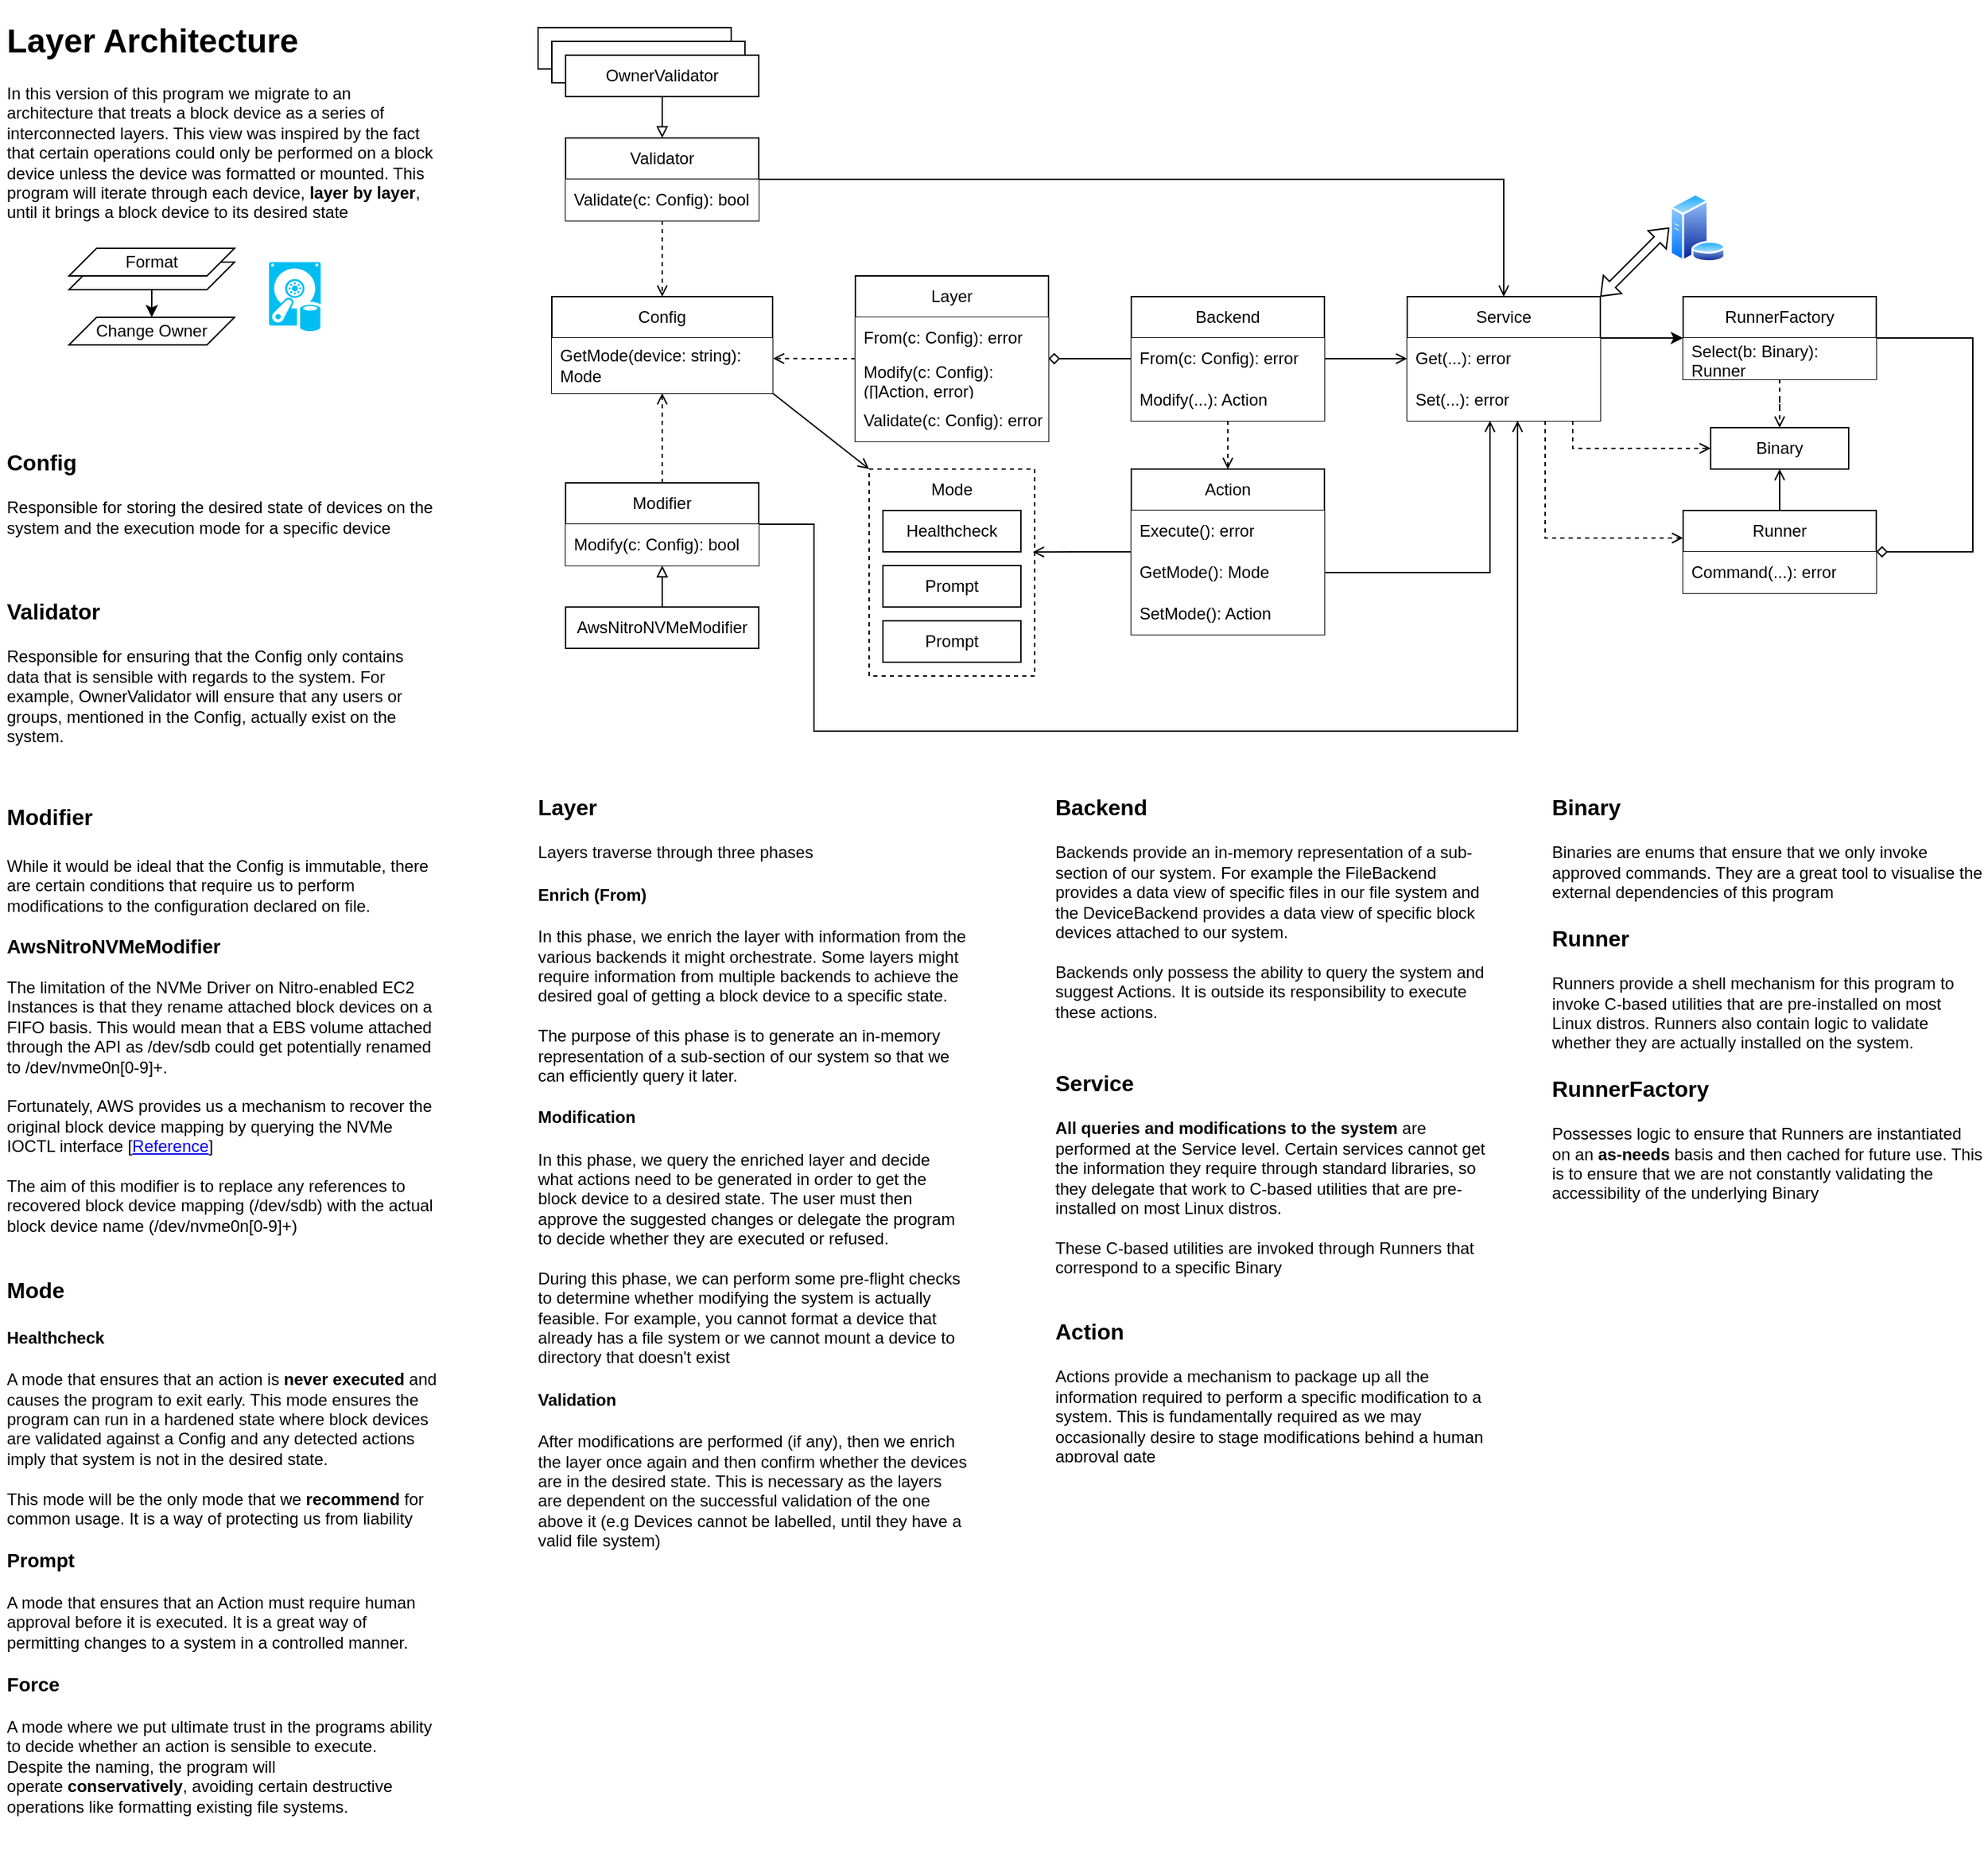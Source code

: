 <mxfile version="22.1.5" type="device">
  <diagram name="Page-1" id="nO5UN221PRGTsYIZ8Ytu">
    <mxGraphModel dx="2049" dy="1139" grid="1" gridSize="10" guides="1" tooltips="1" connect="1" arrows="1" fold="1" page="1" pageScale="1" pageWidth="850" pageHeight="1100" math="0" shadow="0">
      <root>
        <mxCell id="0" />
        <mxCell id="1" parent="0" />
        <mxCell id="G81cnE-LIEM_Ek7taha4-13" style="edgeStyle=orthogonalEdgeStyle;rounded=0;orthogonalLoop=1;jettySize=auto;html=1;exitX=0.5;exitY=1;exitDx=0;exitDy=0;entryX=0.5;entryY=0;entryDx=0;entryDy=0;" edge="1" parent="1" source="G81cnE-LIEM_Ek7taha4-1" target="G81cnE-LIEM_Ek7taha4-6">
          <mxGeometry relative="1" as="geometry" />
        </mxCell>
        <mxCell id="G81cnE-LIEM_Ek7taha4-1" value="" style="shape=parallelogram;perimeter=parallelogramPerimeter;whiteSpace=wrap;html=1;fixedSize=1;" vertex="1" parent="1">
          <mxGeometry x="90" y="220" width="120" height="20" as="geometry" />
        </mxCell>
        <mxCell id="G81cnE-LIEM_Ek7taha4-4" value="Format" style="shape=parallelogram;perimeter=parallelogramPerimeter;whiteSpace=wrap;html=1;fixedSize=1;" vertex="1" parent="1">
          <mxGeometry x="90" y="210" width="120" height="20" as="geometry" />
        </mxCell>
        <mxCell id="G81cnE-LIEM_Ek7taha4-6" value="Change Owner" style="shape=parallelogram;perimeter=parallelogramPerimeter;whiteSpace=wrap;html=1;fixedSize=1;" vertex="1" parent="1">
          <mxGeometry x="90" y="260" width="120" height="20" as="geometry" />
        </mxCell>
        <mxCell id="G81cnE-LIEM_Ek7taha4-8" value="&lt;h1&gt;Layer Architecture&lt;/h1&gt;&lt;p&gt;In this version of this program we migrate to an architecture that treats a block device as a series of interconnected layers. This view was inspired by the fact that certain operations could only be performed on a block device unless the device was formatted or mounted. This program will iterate through each device, &lt;b&gt;layer by layer&lt;/b&gt;, until it brings a block device to its desired state&lt;/p&gt;" style="text;html=1;strokeColor=none;fillColor=none;spacing=5;spacingTop=-20;whiteSpace=wrap;overflow=hidden;rounded=0;" vertex="1" parent="1">
          <mxGeometry x="40" y="40" width="320" height="160" as="geometry" />
        </mxCell>
        <mxCell id="G81cnE-LIEM_Ek7taha4-10" value="" style="verticalLabelPosition=bottom;html=1;verticalAlign=top;align=center;strokeColor=none;fillColor=#00BEF2;shape=mxgraph.azure.vhd_data_disk;pointerEvents=1;" vertex="1" parent="1">
          <mxGeometry x="235" y="220" width="37.5" height="50" as="geometry" />
        </mxCell>
        <mxCell id="G81cnE-LIEM_Ek7taha4-111" style="rounded=0;orthogonalLoop=1;jettySize=auto;html=1;exitX=1;exitY=1;exitDx=0;exitDy=0;entryX=0;entryY=0;entryDx=0;entryDy=0;endArrow=open;endFill=0;" edge="1" parent="1" source="G81cnE-LIEM_Ek7taha4-15" target="G81cnE-LIEM_Ek7taha4-98">
          <mxGeometry relative="1" as="geometry" />
        </mxCell>
        <mxCell id="G81cnE-LIEM_Ek7taha4-15" value="Config" style="swimlane;fontStyle=0;childLayout=stackLayout;horizontal=1;startSize=30;horizontalStack=0;resizeParent=1;resizeParentMax=0;resizeLast=0;collapsible=1;marginBottom=0;whiteSpace=wrap;html=1;fillColor=#FFFFFF;" vertex="1" parent="1">
          <mxGeometry x="440" y="245" width="160" height="70" as="geometry" />
        </mxCell>
        <mxCell id="G81cnE-LIEM_Ek7taha4-16" value="GetMode(device: string): Mode" style="text;strokeColor=none;fillColor=#FFFFFF;align=left;verticalAlign=middle;spacingLeft=4;spacingRight=4;overflow=hidden;points=[[0,0.5],[1,0.5]];portConstraint=eastwest;rotatable=0;whiteSpace=wrap;html=1;" vertex="1" parent="G81cnE-LIEM_Ek7taha4-15">
          <mxGeometry y="30" width="160" height="40" as="geometry" />
        </mxCell>
        <mxCell id="G81cnE-LIEM_Ek7taha4-87" style="edgeStyle=orthogonalEdgeStyle;rounded=0;orthogonalLoop=1;jettySize=auto;html=1;exitX=0.5;exitY=1;exitDx=0;exitDy=0;entryX=0.5;entryY=0;entryDx=0;entryDy=0;dashed=1;endArrow=open;endFill=0;" edge="1" parent="1" source="G81cnE-LIEM_Ek7taha4-19" target="G81cnE-LIEM_Ek7taha4-15">
          <mxGeometry relative="1" as="geometry" />
        </mxCell>
        <mxCell id="G81cnE-LIEM_Ek7taha4-103" style="edgeStyle=orthogonalEdgeStyle;rounded=0;orthogonalLoop=1;jettySize=auto;html=1;endArrow=open;endFill=0;" edge="1" parent="1" source="G81cnE-LIEM_Ek7taha4-19" target="G81cnE-LIEM_Ek7taha4-57">
          <mxGeometry relative="1" as="geometry">
            <mxPoint x="1151.333" y="240" as="targetPoint" />
          </mxGeometry>
        </mxCell>
        <mxCell id="G81cnE-LIEM_Ek7taha4-19" value="Validator" style="swimlane;fontStyle=0;childLayout=stackLayout;horizontal=1;startSize=30;horizontalStack=0;resizeParent=1;resizeParentMax=0;resizeLast=0;collapsible=1;marginBottom=0;whiteSpace=wrap;html=1;fillColor=#FFFFFF;" vertex="1" parent="1">
          <mxGeometry x="450" y="130" width="140" height="60" as="geometry" />
        </mxCell>
        <mxCell id="G81cnE-LIEM_Ek7taha4-20" value="Validate(c: Config): bool" style="text;strokeColor=none;fillColor=#FFFFFF;align=left;verticalAlign=middle;spacingLeft=4;spacingRight=4;overflow=hidden;points=[[0,0.5],[1,0.5]];portConstraint=eastwest;rotatable=0;whiteSpace=wrap;html=1;" vertex="1" parent="G81cnE-LIEM_Ek7taha4-19">
          <mxGeometry y="30" width="140" height="30" as="geometry" />
        </mxCell>
        <mxCell id="G81cnE-LIEM_Ek7taha4-124" style="edgeStyle=orthogonalEdgeStyle;rounded=0;orthogonalLoop=1;jettySize=auto;html=1;endArrow=open;endFill=0;" edge="1" parent="1" source="G81cnE-LIEM_Ek7taha4-21" target="G81cnE-LIEM_Ek7taha4-57">
          <mxGeometry relative="1" as="geometry">
            <Array as="points">
              <mxPoint x="630" y="410" />
              <mxPoint x="630" y="560" />
              <mxPoint x="1140" y="560" />
            </Array>
          </mxGeometry>
        </mxCell>
        <mxCell id="G81cnE-LIEM_Ek7taha4-21" value="Modifier" style="swimlane;fontStyle=0;childLayout=stackLayout;horizontal=1;startSize=30;horizontalStack=0;resizeParent=1;resizeParentMax=0;resizeLast=0;collapsible=1;marginBottom=0;whiteSpace=wrap;html=1;fillColor=#FFFFFF;" vertex="1" parent="1">
          <mxGeometry x="450" y="380" width="140" height="60" as="geometry" />
        </mxCell>
        <mxCell id="G81cnE-LIEM_Ek7taha4-22" value="Modify(c: Config): bool" style="text;strokeColor=none;fillColor=#FFFFFF;align=left;verticalAlign=middle;spacingLeft=4;spacingRight=4;overflow=hidden;points=[[0,0.5],[1,0.5]];portConstraint=eastwest;rotatable=0;whiteSpace=wrap;html=1;" vertex="1" parent="G81cnE-LIEM_Ek7taha4-21">
          <mxGeometry y="30" width="140" height="30" as="geometry" />
        </mxCell>
        <mxCell id="G81cnE-LIEM_Ek7taha4-27" value="AwsNitroNVMeModifier" style="rounded=0;whiteSpace=wrap;html=1;fillColor=#FFFFFF;" vertex="1" parent="1">
          <mxGeometry x="450" y="470" width="140" height="30" as="geometry" />
        </mxCell>
        <mxCell id="G81cnE-LIEM_Ek7taha4-81" style="edgeStyle=orthogonalEdgeStyle;rounded=0;orthogonalLoop=1;jettySize=auto;html=1;entryX=0.5;entryY=0;entryDx=0;entryDy=0;endArrow=block;endFill=0;" edge="1" parent="1" source="G81cnE-LIEM_Ek7taha4-30" target="G81cnE-LIEM_Ek7taha4-19">
          <mxGeometry relative="1" as="geometry" />
        </mxCell>
        <mxCell id="G81cnE-LIEM_Ek7taha4-31" value="Layer" style="swimlane;fontStyle=0;childLayout=stackLayout;horizontal=1;startSize=30;horizontalStack=0;resizeParent=1;resizeParentMax=0;resizeLast=0;collapsible=1;marginBottom=0;whiteSpace=wrap;html=1;" vertex="1" parent="1">
          <mxGeometry x="660" y="230" width="140" height="120" as="geometry">
            <mxRectangle x="540" y="450" width="70" height="30" as="alternateBounds" />
          </mxGeometry>
        </mxCell>
        <mxCell id="G81cnE-LIEM_Ek7taha4-32" value="From(c: Config): error" style="text;strokeColor=none;fillColor=#FFFFFF;align=left;verticalAlign=middle;spacingLeft=4;spacingRight=4;overflow=hidden;points=[[0,0.5],[1,0.5]];portConstraint=eastwest;rotatable=0;whiteSpace=wrap;html=1;" vertex="1" parent="G81cnE-LIEM_Ek7taha4-31">
          <mxGeometry y="30" width="140" height="30" as="geometry" />
        </mxCell>
        <mxCell id="G81cnE-LIEM_Ek7taha4-39" value="Modify(c: Config): ([]Action, error)" style="text;strokeColor=none;fillColor=#FFFFFF;align=left;verticalAlign=middle;spacingLeft=4;spacingRight=4;overflow=hidden;points=[[0,0.5],[1,0.5]];portConstraint=eastwest;rotatable=0;whiteSpace=wrap;html=1;" vertex="1" parent="G81cnE-LIEM_Ek7taha4-31">
          <mxGeometry y="60" width="140" height="30" as="geometry" />
        </mxCell>
        <mxCell id="G81cnE-LIEM_Ek7taha4-40" value="Validate(c: Config): error" style="text;strokeColor=none;fillColor=#FFFFFF;align=left;verticalAlign=middle;spacingLeft=4;spacingRight=4;overflow=hidden;points=[[0,0.5],[1,0.5]];portConstraint=eastwest;rotatable=0;whiteSpace=wrap;html=1;" vertex="1" parent="G81cnE-LIEM_Ek7taha4-31">
          <mxGeometry y="90" width="140" height="30" as="geometry" />
        </mxCell>
        <mxCell id="G81cnE-LIEM_Ek7taha4-112" style="edgeStyle=orthogonalEdgeStyle;rounded=0;orthogonalLoop=1;jettySize=auto;html=1;exitX=0.5;exitY=1;exitDx=0;exitDy=0;entryX=0.5;entryY=0;entryDx=0;entryDy=0;dashed=1;endArrow=open;endFill=0;" edge="1" parent="1" source="G81cnE-LIEM_Ek7taha4-50" target="G81cnE-LIEM_Ek7taha4-64">
          <mxGeometry relative="1" as="geometry" />
        </mxCell>
        <mxCell id="G81cnE-LIEM_Ek7taha4-115" style="edgeStyle=orthogonalEdgeStyle;rounded=0;orthogonalLoop=1;jettySize=auto;html=1;endArrow=diamond;endFill=0;" edge="1" parent="1" source="G81cnE-LIEM_Ek7taha4-50" target="G81cnE-LIEM_Ek7taha4-31">
          <mxGeometry relative="1" as="geometry" />
        </mxCell>
        <mxCell id="G81cnE-LIEM_Ek7taha4-50" value="Backend" style="swimlane;fontStyle=0;childLayout=stackLayout;horizontal=1;startSize=30;horizontalStack=0;resizeParent=1;resizeParentMax=0;resizeLast=0;collapsible=1;marginBottom=0;whiteSpace=wrap;html=1;" vertex="1" parent="1">
          <mxGeometry x="860" y="245" width="140" height="90" as="geometry">
            <mxRectangle x="540" y="450" width="70" height="30" as="alternateBounds" />
          </mxGeometry>
        </mxCell>
        <mxCell id="G81cnE-LIEM_Ek7taha4-51" value="From(c: Config): error" style="text;strokeColor=none;fillColor=#FFFFFF;align=left;verticalAlign=middle;spacingLeft=4;spacingRight=4;overflow=hidden;points=[[0,0.5],[1,0.5]];portConstraint=eastwest;rotatable=0;whiteSpace=wrap;html=1;" vertex="1" parent="G81cnE-LIEM_Ek7taha4-50">
          <mxGeometry y="30" width="140" height="30" as="geometry" />
        </mxCell>
        <mxCell id="G81cnE-LIEM_Ek7taha4-52" value="Modify(...): Action" style="text;strokeColor=none;fillColor=#FFFFFF;align=left;verticalAlign=middle;spacingLeft=4;spacingRight=4;overflow=hidden;points=[[0,0.5],[1,0.5]];portConstraint=eastwest;rotatable=0;whiteSpace=wrap;html=1;" vertex="1" parent="G81cnE-LIEM_Ek7taha4-50">
          <mxGeometry y="60" width="140" height="30" as="geometry" />
        </mxCell>
        <mxCell id="G81cnE-LIEM_Ek7taha4-117" value="" style="rounded=0;orthogonalLoop=1;jettySize=auto;html=1;exitX=1;exitY=0;exitDx=0;exitDy=0;entryX=0;entryY=0.5;entryDx=0;entryDy=0;shape=flexArrow;startArrow=block;endArrow=block;endFill=0;startFill=0;endSize=3.659;startSize=3.659;startWidth=11.503;endWidth=11.503;width=6.122;" edge="1" parent="1" source="G81cnE-LIEM_Ek7taha4-57" target="G81cnE-LIEM_Ek7taha4-116">
          <mxGeometry x="-0.007" relative="1" as="geometry">
            <mxPoint as="offset" />
          </mxGeometry>
        </mxCell>
        <mxCell id="G81cnE-LIEM_Ek7taha4-139" style="edgeStyle=orthogonalEdgeStyle;rounded=0;orthogonalLoop=1;jettySize=auto;html=1;dashed=1;endArrow=open;endFill=0;" edge="1" parent="1" source="G81cnE-LIEM_Ek7taha4-57" target="G81cnE-LIEM_Ek7taha4-136">
          <mxGeometry relative="1" as="geometry">
            <Array as="points">
              <mxPoint x="1160" y="420" />
            </Array>
          </mxGeometry>
        </mxCell>
        <mxCell id="G81cnE-LIEM_Ek7taha4-143" style="edgeStyle=orthogonalEdgeStyle;rounded=0;orthogonalLoop=1;jettySize=auto;html=1;entryX=0;entryY=0.5;entryDx=0;entryDy=0;dashed=1;endArrow=open;endFill=0;" edge="1" parent="1" source="G81cnE-LIEM_Ek7taha4-57" target="G81cnE-LIEM_Ek7taha4-140">
          <mxGeometry relative="1" as="geometry">
            <Array as="points">
              <mxPoint x="1180" y="355" />
            </Array>
          </mxGeometry>
        </mxCell>
        <mxCell id="G81cnE-LIEM_Ek7taha4-57" value="Service" style="swimlane;fontStyle=0;childLayout=stackLayout;horizontal=1;startSize=30;horizontalStack=0;resizeParent=1;resizeParentMax=0;resizeLast=0;collapsible=1;marginBottom=0;whiteSpace=wrap;html=1;" vertex="1" parent="1">
          <mxGeometry x="1060" y="245" width="140" height="90" as="geometry">
            <mxRectangle x="540" y="450" width="70" height="30" as="alternateBounds" />
          </mxGeometry>
        </mxCell>
        <mxCell id="G81cnE-LIEM_Ek7taha4-58" value="Get(...): error" style="text;strokeColor=none;fillColor=#FFFFFF;align=left;verticalAlign=middle;spacingLeft=4;spacingRight=4;overflow=hidden;points=[[0,0.5],[1,0.5]];portConstraint=eastwest;rotatable=0;whiteSpace=wrap;html=1;" vertex="1" parent="G81cnE-LIEM_Ek7taha4-57">
          <mxGeometry y="30" width="140" height="30" as="geometry" />
        </mxCell>
        <mxCell id="G81cnE-LIEM_Ek7taha4-61" value="Set(...): error" style="text;strokeColor=none;fillColor=#FFFFFF;align=left;verticalAlign=middle;spacingLeft=4;spacingRight=4;overflow=hidden;points=[[0,0.5],[1,0.5]];portConstraint=eastwest;rotatable=0;whiteSpace=wrap;html=1;" vertex="1" parent="G81cnE-LIEM_Ek7taha4-57">
          <mxGeometry y="60" width="140" height="30" as="geometry" />
        </mxCell>
        <mxCell id="G81cnE-LIEM_Ek7taha4-64" value="Action" style="swimlane;fontStyle=0;childLayout=stackLayout;horizontal=1;startSize=30;horizontalStack=0;resizeParent=1;resizeParentMax=0;resizeLast=0;collapsible=1;marginBottom=0;whiteSpace=wrap;html=1;" vertex="1" parent="1">
          <mxGeometry x="860" y="370" width="140" height="120" as="geometry">
            <mxRectangle x="540" y="450" width="70" height="30" as="alternateBounds" />
          </mxGeometry>
        </mxCell>
        <mxCell id="G81cnE-LIEM_Ek7taha4-65" value="Execute(): error" style="text;strokeColor=none;fillColor=#FFFFFF;align=left;verticalAlign=middle;spacingLeft=4;spacingRight=4;overflow=hidden;points=[[0,0.5],[1,0.5]];portConstraint=eastwest;rotatable=0;whiteSpace=wrap;html=1;" vertex="1" parent="G81cnE-LIEM_Ek7taha4-64">
          <mxGeometry y="30" width="140" height="30" as="geometry" />
        </mxCell>
        <mxCell id="G81cnE-LIEM_Ek7taha4-76" value="GetMode(): Mode" style="text;strokeColor=none;fillColor=#FFFFFF;align=left;verticalAlign=middle;spacingLeft=4;spacingRight=4;overflow=hidden;points=[[0,0.5],[1,0.5]];portConstraint=eastwest;rotatable=0;whiteSpace=wrap;html=1;" vertex="1" parent="G81cnE-LIEM_Ek7taha4-64">
          <mxGeometry y="60" width="140" height="30" as="geometry" />
        </mxCell>
        <mxCell id="G81cnE-LIEM_Ek7taha4-66" value="SetMode(): Action" style="text;strokeColor=none;fillColor=#FFFFFF;align=left;verticalAlign=middle;spacingLeft=4;spacingRight=4;overflow=hidden;points=[[0,0.5],[1,0.5]];portConstraint=eastwest;rotatable=0;whiteSpace=wrap;html=1;" vertex="1" parent="G81cnE-LIEM_Ek7taha4-64">
          <mxGeometry y="90" width="140" height="30" as="geometry" />
        </mxCell>
        <mxCell id="G81cnE-LIEM_Ek7taha4-84" style="edgeStyle=orthogonalEdgeStyle;rounded=0;orthogonalLoop=1;jettySize=auto;html=1;entryX=0.5;entryY=1;entryDx=0;entryDy=0;entryPerimeter=0;endArrow=block;endFill=0;" edge="1" parent="1" source="G81cnE-LIEM_Ek7taha4-27" target="G81cnE-LIEM_Ek7taha4-22">
          <mxGeometry relative="1" as="geometry" />
        </mxCell>
        <mxCell id="G81cnE-LIEM_Ek7taha4-86" style="edgeStyle=orthogonalEdgeStyle;rounded=0;orthogonalLoop=1;jettySize=auto;html=1;exitX=0.5;exitY=0;exitDx=0;exitDy=0;entryX=0.5;entryY=1;entryDx=0;entryDy=0;endArrow=open;endFill=0;dashed=1;" edge="1" parent="1" source="G81cnE-LIEM_Ek7taha4-21" target="G81cnE-LIEM_Ek7taha4-15">
          <mxGeometry relative="1" as="geometry">
            <mxPoint x="520" y="340" as="targetPoint" />
          </mxGeometry>
        </mxCell>
        <mxCell id="G81cnE-LIEM_Ek7taha4-90" style="edgeStyle=orthogonalEdgeStyle;rounded=0;orthogonalLoop=1;jettySize=auto;html=1;entryX=1.002;entryY=0.371;entryDx=0;entryDy=0;entryPerimeter=0;endArrow=open;endFill=0;dashed=1;" edge="1" parent="1" source="G81cnE-LIEM_Ek7taha4-31" target="G81cnE-LIEM_Ek7taha4-16">
          <mxGeometry relative="1" as="geometry" />
        </mxCell>
        <mxCell id="G81cnE-LIEM_Ek7taha4-104" style="edgeStyle=orthogonalEdgeStyle;rounded=0;orthogonalLoop=1;jettySize=auto;html=1;endArrow=open;endFill=0;" edge="1" parent="1" source="G81cnE-LIEM_Ek7taha4-51" target="G81cnE-LIEM_Ek7taha4-57">
          <mxGeometry relative="1" as="geometry" />
        </mxCell>
        <mxCell id="G81cnE-LIEM_Ek7taha4-108" style="edgeStyle=orthogonalEdgeStyle;rounded=0;orthogonalLoop=1;jettySize=auto;html=1;entryX=0.989;entryY=0.401;entryDx=0;entryDy=0;entryPerimeter=0;endArrow=open;endFill=0;" edge="1" parent="1" source="G81cnE-LIEM_Ek7taha4-64" target="G81cnE-LIEM_Ek7taha4-98">
          <mxGeometry relative="1" as="geometry" />
        </mxCell>
        <mxCell id="G81cnE-LIEM_Ek7taha4-114" style="edgeStyle=orthogonalEdgeStyle;rounded=0;orthogonalLoop=1;jettySize=auto;html=1;endArrow=open;endFill=0;" edge="1" parent="1" source="G81cnE-LIEM_Ek7taha4-64">
          <mxGeometry relative="1" as="geometry">
            <mxPoint x="990" y="445" as="sourcePoint" />
            <mxPoint x="1120" y="335" as="targetPoint" />
            <Array as="points">
              <mxPoint x="1120" y="445" />
            </Array>
          </mxGeometry>
        </mxCell>
        <mxCell id="G81cnE-LIEM_Ek7taha4-116" value="" style="image;aspect=fixed;perimeter=ellipsePerimeter;html=1;align=center;shadow=0;dashed=0;spacingTop=3;image=img/lib/active_directory/database_server.svg;" vertex="1" parent="1">
          <mxGeometry x="1250" y="170" width="41" height="50" as="geometry" />
        </mxCell>
        <mxCell id="G81cnE-LIEM_Ek7taha4-120" value="" style="group" vertex="1" connectable="0" parent="1">
          <mxGeometry x="670" y="370" width="120" height="150" as="geometry" />
        </mxCell>
        <mxCell id="G81cnE-LIEM_Ek7taha4-98" value="" style="rounded=0;whiteSpace=wrap;html=1;dashed=1;fillColor=none;" vertex="1" parent="G81cnE-LIEM_Ek7taha4-120">
          <mxGeometry width="120" height="150" as="geometry" />
        </mxCell>
        <mxCell id="G81cnE-LIEM_Ek7taha4-95" value="Healthcheck" style="rounded=0;whiteSpace=wrap;html=1;" vertex="1" parent="G81cnE-LIEM_Ek7taha4-120">
          <mxGeometry x="10" y="30" width="100" height="30" as="geometry" />
        </mxCell>
        <mxCell id="G81cnE-LIEM_Ek7taha4-96" value="Prompt" style="rounded=0;whiteSpace=wrap;html=1;" vertex="1" parent="G81cnE-LIEM_Ek7taha4-120">
          <mxGeometry x="10" y="70" width="100" height="30" as="geometry" />
        </mxCell>
        <mxCell id="G81cnE-LIEM_Ek7taha4-97" value="Prompt" style="rounded=0;whiteSpace=wrap;html=1;" vertex="1" parent="G81cnE-LIEM_Ek7taha4-120">
          <mxGeometry x="10" y="110" width="100" height="30" as="geometry" />
        </mxCell>
        <mxCell id="G81cnE-LIEM_Ek7taha4-99" value="Mode" style="text;html=1;strokeColor=none;fillColor=none;align=center;verticalAlign=middle;whiteSpace=wrap;rounded=0;" vertex="1" parent="G81cnE-LIEM_Ek7taha4-120">
          <mxGeometry x="30" width="60" height="30" as="geometry" />
        </mxCell>
        <mxCell id="G81cnE-LIEM_Ek7taha4-121" value="" style="group" vertex="1" connectable="0" parent="1">
          <mxGeometry x="430" y="50" width="160" height="50" as="geometry" />
        </mxCell>
        <mxCell id="G81cnE-LIEM_Ek7taha4-29" value="" style="rounded=0;whiteSpace=wrap;html=1;fillColor=#FFFFFF;" vertex="1" parent="G81cnE-LIEM_Ek7taha4-121">
          <mxGeometry width="140" height="30" as="geometry" />
        </mxCell>
        <mxCell id="G81cnE-LIEM_Ek7taha4-28" value="" style="rounded=0;whiteSpace=wrap;html=1;fillColor=#FFFFFF;" vertex="1" parent="G81cnE-LIEM_Ek7taha4-121">
          <mxGeometry x="10" y="10" width="140" height="30" as="geometry" />
        </mxCell>
        <mxCell id="G81cnE-LIEM_Ek7taha4-30" value="OwnerValidator" style="rounded=0;whiteSpace=wrap;html=1;fillColor=#FFFFFF;" vertex="1" parent="G81cnE-LIEM_Ek7taha4-121">
          <mxGeometry x="20" y="20" width="140" height="30" as="geometry" />
        </mxCell>
        <mxCell id="G81cnE-LIEM_Ek7taha4-126" value="&lt;h2&gt;&lt;font style=&quot;font-size: 16px;&quot;&gt;Validator&lt;/font&gt;&lt;/h2&gt;&lt;div&gt;Responsible for ensuring that the Config only contains data that is sensible with regards to the system. For example, OwnerValidator will ensure that any users or groups, mentioned in the Config, actually exist on the system.&lt;/div&gt;" style="text;html=1;strokeColor=none;fillColor=none;spacing=5;spacingTop=-20;whiteSpace=wrap;overflow=hidden;rounded=0;" vertex="1" parent="1">
          <mxGeometry x="40" y="458" width="320" height="122" as="geometry" />
        </mxCell>
        <mxCell id="G81cnE-LIEM_Ek7taha4-127" value="&lt;h2&gt;&lt;font style=&quot;font-size: 16px;&quot;&gt;Config&lt;/font&gt;&lt;/h2&gt;&lt;div&gt;Responsible for storing the desired state of devices on the system and the execution mode for a specific device&lt;/div&gt;" style="text;html=1;strokeColor=none;fillColor=none;spacing=5;spacingTop=-20;whiteSpace=wrap;overflow=hidden;rounded=0;" vertex="1" parent="1">
          <mxGeometry x="40" y="350" width="320" height="90" as="geometry" />
        </mxCell>
        <UserObject label="&lt;h1&gt;&lt;span style=&quot;font-size: 16px;&quot;&gt;Modifier&lt;/span&gt;&lt;/h1&gt;&lt;div&gt;While it would be ideal that the Config is immutable, there are certain conditions that require us to perform modifications to the configuration declared on file.&lt;/div&gt;&lt;h3&gt;AwsNitroNVMeModifier&lt;/h3&gt;&lt;div&gt;The limitation of the NVMe Driver on Nitro-enabled EC2 Instances is that they rename attached block devices on a FIFO basis. This would mean that a EBS volume attached through the API as /dev/sdb could get potentially renamed to /dev/nvme0n[0-9]+.&amp;nbsp;&lt;br&gt;&lt;br&gt;Fortunately, AWS provides us a mechanism to recover the original block device mapping by querying the NVMe IOCTL interface [&lt;a href=&quot;https://github.com/amazonlinux/amazon-ec2-utils/blob/main/ebsnvme-id&quot;&gt;Reference&lt;/a&gt;]&lt;/div&gt;&lt;div&gt;&lt;br&gt;The aim of this modifier is to replace any references to recovered block device mapping (/dev/sdb) with the actual block device name (/dev/nvme0n[0-9]+)&lt;/div&gt;&lt;br&gt;&lt;div&gt;&lt;br&gt;&lt;/div&gt;" link="https://github.com/amazonlinux/amazon-ec2-utils/blob/main/ebsnvme-id" linkTarget="_blank" id="G81cnE-LIEM_Ek7taha4-128">
          <mxCell style="text;html=1;strokeColor=none;fillColor=none;spacing=5;spacingTop=-20;whiteSpace=wrap;overflow=hidden;rounded=0;" vertex="1" parent="1">
            <mxGeometry x="40" y="600" width="320" height="350" as="geometry" />
          </mxCell>
        </UserObject>
        <mxCell id="G81cnE-LIEM_Ek7taha4-130" value="&lt;h2&gt;&lt;font style=&quot;font-size: 16px;&quot;&gt;Layer&lt;/font&gt;&lt;/h2&gt;&lt;div&gt;Layers traverse through three phases&lt;/div&gt;&lt;h4&gt;Enrich (From)&lt;/h4&gt;&lt;div&gt;In this phase, we enrich the layer with information from the various backends it might orchestrate. Some layers might require information from multiple backends to achieve the desired goal of getting a block device to a specific state.&lt;/div&gt;&lt;div&gt;&lt;br&gt;&lt;/div&gt;&lt;div&gt;The purpose of this phase is to generate an in-memory representation of a sub-section of our system so that we can efficiently query it later.&lt;/div&gt;&lt;h4&gt;Modification&lt;/h4&gt;&lt;div&gt;In this phase, we query the enriched layer and decide what actions need to be generated in order to get the block device to a desired state. The user must then approve the suggested changes or delegate the program to decide whether they are executed or refused.&lt;/div&gt;&lt;div&gt;&lt;br&gt;&lt;/div&gt;&lt;div&gt;During this phase, we can perform some pre-flight checks to determine whether modifying the system is actually feasible. For example, you cannot format a device that already has a file system or we cannot mount a device to directory that doesn&#39;t exist&lt;/div&gt;&lt;h4&gt;Validation&lt;/h4&gt;&lt;div&gt;After modifications are performed (if any), then we enrich the layer once again and then confirm whether the devices are in the desired state. This is necessary as the layers are dependent on the successful validation of the one above it (e.g Devices cannot be labelled, until they have a valid file system)&lt;/div&gt;" style="text;html=1;strokeColor=none;fillColor=none;spacing=5;spacingTop=-20;whiteSpace=wrap;overflow=hidden;rounded=0;" vertex="1" parent="1">
          <mxGeometry x="425" y="600" width="320" height="560" as="geometry" />
        </mxCell>
        <mxCell id="G81cnE-LIEM_Ek7taha4-131" value="&lt;h2 style=&quot;border-color: var(--border-color);&quot;&gt;&lt;font style=&quot;border-color: var(--border-color); font-size: 16px;&quot;&gt;Backend&lt;/font&gt;&lt;/h2&gt;&lt;h2&gt;&lt;div style=&quot;border-color: var(--border-color); font-size: 12px; font-weight: 400;&quot;&gt;Backends provide an in-memory representation of a sub-section of our system. For example the FileBackend provides a data view of specific files in our file system and the DeviceBackend provides a data view of specific block devices attached to our system.&lt;/div&gt;&lt;div style=&quot;border-color: var(--border-color); font-size: 12px; font-weight: 400;&quot;&gt;&lt;br&gt;&lt;/div&gt;&lt;div style=&quot;border-color: var(--border-color); font-size: 12px; font-weight: 400;&quot;&gt;Backends only possess the ability to query the system and suggest Actions. It is outside its responsibility to execute these actions.&lt;/div&gt;&lt;/h2&gt;" style="text;html=1;strokeColor=none;fillColor=none;spacing=5;spacingTop=-20;whiteSpace=wrap;overflow=hidden;rounded=0;" vertex="1" parent="1">
          <mxGeometry x="800" y="600" width="320" height="180" as="geometry" />
        </mxCell>
        <mxCell id="G81cnE-LIEM_Ek7taha4-132" value="&lt;h2 style=&quot;border-color: var(--border-color);&quot;&gt;&lt;font style=&quot;border-color: var(--border-color); font-size: 16px;&quot;&gt;Service&lt;/font&gt;&lt;/h2&gt;&lt;h2&gt;&lt;div style=&quot;border-color: var(--border-color); font-size: 12px;&quot;&gt;All queries and modifications to the system&lt;span style=&quot;font-weight: 400;&quot;&gt; are performed at the Service level. Certain services cannot get the information they require through standard libraries, so they delegate that work to C-based utilities that are pre-installed on most Linux distros.&amp;nbsp;&lt;/span&gt;&lt;/div&gt;&lt;div style=&quot;border-color: var(--border-color); font-size: 12px;&quot;&gt;&lt;span style=&quot;font-weight: 400;&quot;&gt;&lt;br&gt;&lt;/span&gt;&lt;/div&gt;&lt;div style=&quot;border-color: var(--border-color); font-size: 12px;&quot;&gt;&lt;span style=&quot;font-weight: 400;&quot;&gt;These C-based utilities are invoked through Runners that correspond to a specific Binary&lt;/span&gt;&lt;/div&gt;&lt;/h2&gt;" style="text;html=1;strokeColor=none;fillColor=none;spacing=5;spacingTop=-20;whiteSpace=wrap;overflow=hidden;rounded=0;" vertex="1" parent="1">
          <mxGeometry x="800" y="800" width="320" height="190" as="geometry" />
        </mxCell>
        <mxCell id="G81cnE-LIEM_Ek7taha4-141" style="edgeStyle=orthogonalEdgeStyle;rounded=0;orthogonalLoop=1;jettySize=auto;html=1;entryX=0.5;entryY=0;entryDx=0;entryDy=0;endArrow=open;endFill=0;dashed=1;" edge="1" parent="1" source="G81cnE-LIEM_Ek7taha4-133" target="G81cnE-LIEM_Ek7taha4-140">
          <mxGeometry relative="1" as="geometry" />
        </mxCell>
        <mxCell id="G81cnE-LIEM_Ek7taha4-144" style="edgeStyle=orthogonalEdgeStyle;rounded=0;orthogonalLoop=1;jettySize=auto;html=1;endArrow=diamond;endFill=0;" edge="1" parent="1" source="G81cnE-LIEM_Ek7taha4-133" target="G81cnE-LIEM_Ek7taha4-136">
          <mxGeometry relative="1" as="geometry">
            <Array as="points">
              <mxPoint x="1470" y="275" />
              <mxPoint x="1470" y="430" />
            </Array>
          </mxGeometry>
        </mxCell>
        <mxCell id="G81cnE-LIEM_Ek7taha4-133" value="RunnerFactory" style="swimlane;fontStyle=0;childLayout=stackLayout;horizontal=1;startSize=30;horizontalStack=0;resizeParent=1;resizeParentMax=0;resizeLast=0;collapsible=1;marginBottom=0;whiteSpace=wrap;html=1;" vertex="1" parent="1">
          <mxGeometry x="1260" y="245" width="140" height="60" as="geometry">
            <mxRectangle x="540" y="450" width="70" height="30" as="alternateBounds" />
          </mxGeometry>
        </mxCell>
        <mxCell id="G81cnE-LIEM_Ek7taha4-134" value="Select(b: Binary): Runner" style="text;strokeColor=none;fillColor=#FFFFFF;align=left;verticalAlign=middle;spacingLeft=4;spacingRight=4;overflow=hidden;points=[[0,0.5],[1,0.5]];portConstraint=eastwest;rotatable=0;whiteSpace=wrap;html=1;" vertex="1" parent="G81cnE-LIEM_Ek7taha4-133">
          <mxGeometry y="30" width="140" height="30" as="geometry" />
        </mxCell>
        <mxCell id="G81cnE-LIEM_Ek7taha4-142" style="edgeStyle=orthogonalEdgeStyle;rounded=0;orthogonalLoop=1;jettySize=auto;html=1;endArrow=open;endFill=0;" edge="1" parent="1" source="G81cnE-LIEM_Ek7taha4-136" target="G81cnE-LIEM_Ek7taha4-140">
          <mxGeometry relative="1" as="geometry" />
        </mxCell>
        <mxCell id="G81cnE-LIEM_Ek7taha4-136" value="Runner" style="swimlane;fontStyle=0;childLayout=stackLayout;horizontal=1;startSize=30;horizontalStack=0;resizeParent=1;resizeParentMax=0;resizeLast=0;collapsible=1;marginBottom=0;whiteSpace=wrap;html=1;" vertex="1" parent="1">
          <mxGeometry x="1260" y="400" width="140" height="60" as="geometry">
            <mxRectangle x="540" y="450" width="70" height="30" as="alternateBounds" />
          </mxGeometry>
        </mxCell>
        <mxCell id="G81cnE-LIEM_Ek7taha4-137" value="Command(...): error" style="text;strokeColor=none;fillColor=#FFFFFF;align=left;verticalAlign=middle;spacingLeft=4;spacingRight=4;overflow=hidden;points=[[0,0.5],[1,0.5]];portConstraint=eastwest;rotatable=0;whiteSpace=wrap;html=1;" vertex="1" parent="G81cnE-LIEM_Ek7taha4-136">
          <mxGeometry y="30" width="140" height="30" as="geometry" />
        </mxCell>
        <mxCell id="G81cnE-LIEM_Ek7taha4-138" style="edgeStyle=orthogonalEdgeStyle;rounded=0;orthogonalLoop=1;jettySize=auto;html=1;" edge="1" parent="1" source="G81cnE-LIEM_Ek7taha4-57" target="G81cnE-LIEM_Ek7taha4-133">
          <mxGeometry relative="1" as="geometry">
            <Array as="points">
              <mxPoint x="1220" y="275" />
              <mxPoint x="1220" y="275" />
            </Array>
          </mxGeometry>
        </mxCell>
        <mxCell id="G81cnE-LIEM_Ek7taha4-140" value="Binary" style="rounded=0;whiteSpace=wrap;html=1;" vertex="1" parent="1">
          <mxGeometry x="1280" y="340" width="100" height="30" as="geometry" />
        </mxCell>
        <mxCell id="G81cnE-LIEM_Ek7taha4-145" value="&lt;h2 style=&quot;border-color: var(--border-color);&quot;&gt;&lt;font style=&quot;border-color: var(--border-color); font-size: 16px;&quot;&gt;Binary&lt;/font&gt;&lt;/h2&gt;&lt;h2 style=&quot;border-color: var(--border-color);&quot;&gt;&lt;div style=&quot;border-color: var(--border-color); font-size: 12px; font-weight: 400;&quot;&gt;Binaries are enums that ensure that we only invoke approved commands. They are a great tool to visualise the external dependencies of this program&lt;/div&gt;&lt;/h2&gt;&lt;h2 style=&quot;border-color: var(--border-color);&quot;&gt;&lt;span style=&quot;font-size: 16px;&quot;&gt;Runner&lt;/span&gt;&lt;/h2&gt;&lt;h2 style=&quot;border-color: var(--border-color);&quot;&gt;&lt;div style=&quot;border-color: var(--border-color); font-size: 12px; font-weight: 400;&quot;&gt;Runners provide a shell mechanism for this program to invoke C-based utilities that are pre-installed on most Linux distros. Runners also contain logic to validate whether they are actually installed on the system.&lt;br&gt;&lt;/div&gt;&lt;/h2&gt;&lt;h2 style=&quot;border-color: var(--border-color);&quot;&gt;&lt;font style=&quot;font-size: 16px;&quot;&gt;RunnerFactory&lt;/font&gt;&lt;/h2&gt;&lt;h2 style=&quot;border-color: var(--border-color);&quot;&gt;&lt;div style=&quot;border-color: var(--border-color); font-size: 12px; font-weight: 400;&quot;&gt;&lt;/div&gt;&lt;div style=&quot;border-color: var(--border-color); font-size: 12px;&quot;&gt;&lt;span style=&quot;font-weight: 400;&quot;&gt;Possesses logic to ensure that Runners are instantiated on an &lt;/span&gt;as-needs&lt;span style=&quot;font-weight: normal;&quot;&gt;&amp;nbsp;basis and then cached for future use. This is to ensure that we are not constantly validating the accessibility of the underlying Binary&lt;/span&gt;&lt;/div&gt;&lt;/h2&gt;&lt;h2 style=&quot;border-color: var(--border-color);&quot;&gt;&lt;div style=&quot;border-color: var(--border-color); font-size: 12px; font-weight: 400;&quot;&gt;&lt;br style=&quot;border-color: var(--border-color);&quot;&gt;&lt;/div&gt;&lt;/h2&gt;&lt;h2 style=&quot;border-color: var(--border-color);&quot;&gt;&lt;div style=&quot;border-color: var(--border-color); font-size: 12px; font-weight: 400;&quot;&gt;&lt;/div&gt;&lt;div style=&quot;border-color: var(--border-color); font-size: 12px; font-weight: 400;&quot;&gt;&lt;br&gt;&lt;/div&gt;&lt;/h2&gt;" style="text;html=1;strokeColor=none;fillColor=none;spacing=5;spacingTop=-20;whiteSpace=wrap;overflow=hidden;rounded=0;" vertex="1" parent="1">
          <mxGeometry x="1160" y="600" width="320" height="340" as="geometry" />
        </mxCell>
        <mxCell id="G81cnE-LIEM_Ek7taha4-147" value="&lt;h2 style=&quot;border-color: var(--border-color);&quot;&gt;&lt;font style=&quot;border-color: var(--border-color); font-size: 16px;&quot;&gt;Action&lt;/font&gt;&lt;/h2&gt;&lt;h2&gt;&lt;div style=&quot;border-color: var(--border-color); font-size: 12px; font-weight: 400;&quot;&gt;Actions provide a mechanism to package up all the information required to perform a specific modification to a system. This is fundamentally required as we may occasionally desire to stage modifications behind a human approval gate&lt;/div&gt;&lt;div style=&quot;border-color: var(--border-color); font-size: 12px; font-weight: 400;&quot;&gt;&lt;br&gt;&lt;/div&gt;&lt;div style=&quot;border-color: var(--border-color); font-size: 12px; font-weight: 400;&quot;&gt;&lt;br&gt;&lt;/div&gt;&lt;/h2&gt;" style="text;html=1;strokeColor=none;fillColor=none;spacing=5;spacingTop=-20;whiteSpace=wrap;overflow=hidden;rounded=0;" vertex="1" parent="1">
          <mxGeometry x="800" y="980" width="320" height="110" as="geometry" />
        </mxCell>
        <mxCell id="G81cnE-LIEM_Ek7taha4-148" value="&lt;h2 style=&quot;border-color: var(--border-color);&quot;&gt;&lt;font style=&quot;border-color: var(--border-color); font-size: 16px;&quot;&gt;Mode&lt;/font&gt;&lt;/h2&gt;&lt;h2&gt;&lt;/h2&gt;&lt;h3 style=&quot;border-color: var(--border-color);&quot;&gt;&lt;span style=&quot;background-color: initial;&quot;&gt;&lt;font style=&quot;font-size: 12px;&quot;&gt;Healthcheck&lt;/font&gt;&lt;/span&gt;&lt;/h3&gt;&lt;h2&gt;&lt;div style=&quot;border-color: var(--border-color); font-size: 12px;&quot;&gt;&lt;div style=&quot;border-color: var(--border-color);&quot;&gt;&lt;span style=&quot;font-weight: 400;&quot;&gt;A mode that ensures that an action is &lt;/span&gt;never executed &lt;span style=&quot;font-weight: 400;&quot;&gt;and causes the program to exit early. This mode ensures the program can run in a hardened state where block devices are validated against a Config and any detected actions imply that system is not in the desired state.&lt;/span&gt;&lt;/div&gt;&lt;div style=&quot;font-weight: 400; border-color: var(--border-color);&quot;&gt;&lt;br&gt;&lt;/div&gt;&lt;div style=&quot;border-color: var(--border-color);&quot;&gt;&lt;span style=&quot;font-weight: 400;&quot;&gt;This mode will be the only mode that we &lt;/span&gt;recommend&lt;span style=&quot;font-weight: 400;&quot;&gt; for common usage. It is a way of protecting us from liability&lt;/span&gt;&lt;/div&gt;&lt;/div&gt;&lt;/h2&gt;&lt;h3 style=&quot;border-color: var(--border-color);&quot;&gt;Prompt&amp;nbsp;&lt;/h3&gt;&lt;h2 style=&quot;border-color: var(--border-color);&quot;&gt;&lt;div style=&quot;border-color: var(--border-color); font-size: 12px; font-weight: 400;&quot;&gt;&lt;div style=&quot;border-color: var(--border-color);&quot;&gt;A mode that ensures that an Action must require human approval before it is executed. It is a great way of permitting changes to a system in a controlled manner.&lt;/div&gt;&lt;/div&gt;&lt;/h2&gt;&lt;h3 style=&quot;border-color: var(--border-color);&quot;&gt;Force&lt;/h3&gt;&lt;h2 style=&quot;border-color: var(--border-color);&quot;&gt;&lt;div style=&quot;border-color: var(--border-color); font-size: 12px; font-weight: 400;&quot;&gt;&lt;div style=&quot;border-color: var(--border-color);&quot;&gt;&lt;/div&gt;&lt;/div&gt;&lt;/h2&gt;&lt;h2 style=&quot;border-color: var(--border-color);&quot;&gt;&lt;div style=&quot;border-color: var(--border-color); font-size: 12px;&quot;&gt;&lt;div style=&quot;border-color: var(--border-color);&quot;&gt;&lt;span style=&quot;font-weight: 400;&quot;&gt;A mode where we put ultimate trust in the programs ability to decide whether an action is sensible to execute. Despite the naming, the program will operate&amp;nbsp;&lt;/span&gt;conservatively&lt;span style=&quot;font-weight: 400;&quot;&gt;, avoiding certain destructive operations like formatting existing file systems.&lt;/span&gt;&lt;/div&gt;&lt;/div&gt;&lt;/h2&gt;&lt;h2&gt;&lt;div style=&quot;border-color: var(--border-color); font-size: 12px; font-weight: 400;&quot;&gt;&lt;br&gt;&lt;/div&gt;&lt;/h2&gt;" style="text;html=1;strokeColor=none;fillColor=none;spacing=5;spacingTop=-20;whiteSpace=wrap;overflow=hidden;rounded=0;" vertex="1" parent="1">
          <mxGeometry x="40" y="950" width="320" height="420" as="geometry" />
        </mxCell>
      </root>
    </mxGraphModel>
  </diagram>
</mxfile>
